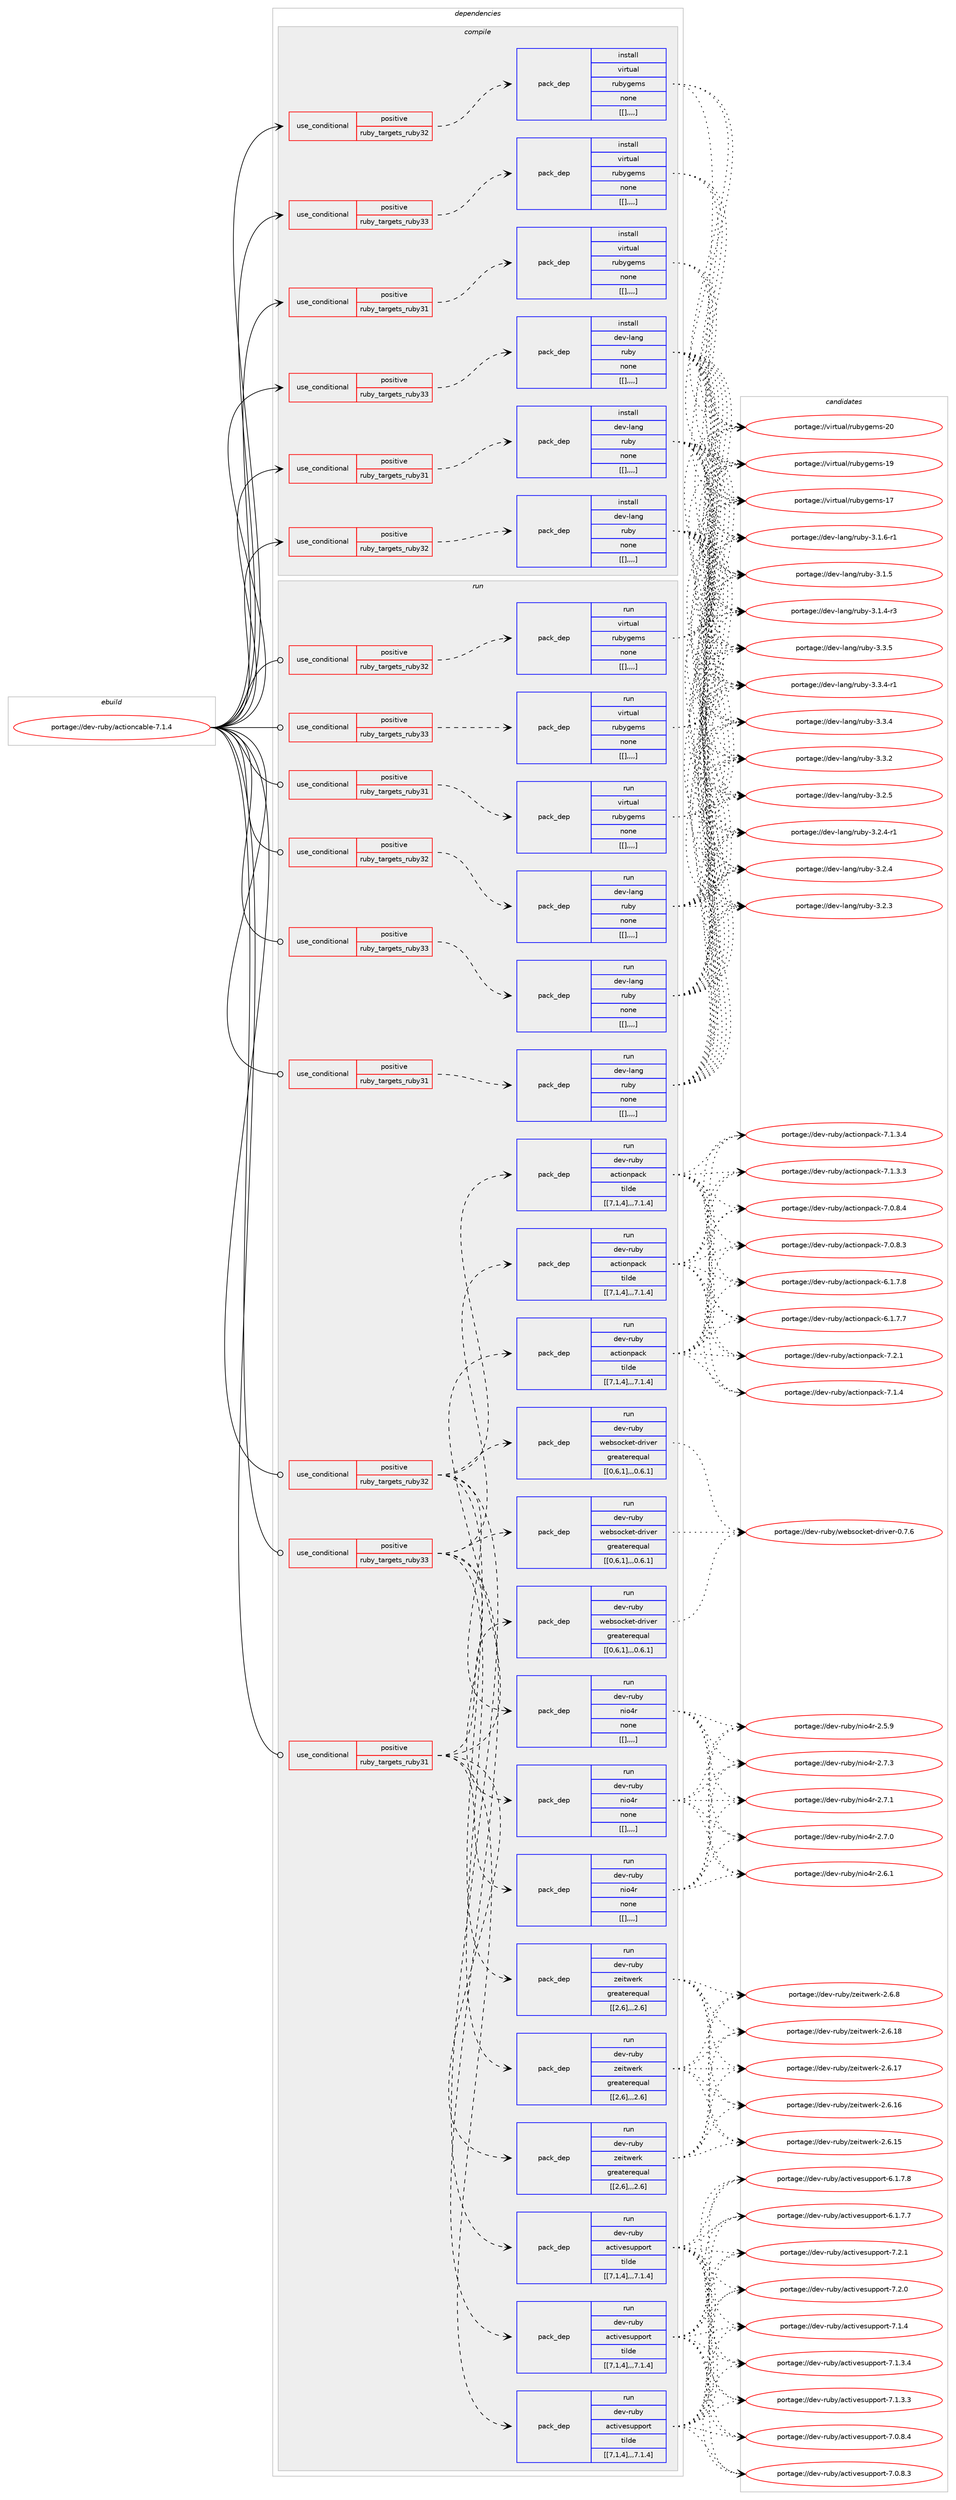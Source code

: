 digraph prolog {

# *************
# Graph options
# *************

newrank=true;
concentrate=true;
compound=true;
graph [rankdir=LR,fontname=Helvetica,fontsize=10,ranksep=1.5];#, ranksep=2.5, nodesep=0.2];
edge  [arrowhead=vee];
node  [fontname=Helvetica,fontsize=10];

# **********
# The ebuild
# **********

subgraph cluster_leftcol {
color=gray;
label=<<i>ebuild</i>>;
id [label="portage://dev-ruby/actioncable-7.1.4", color=red, width=4, href="../dev-ruby/actioncable-7.1.4.svg"];
}

# ****************
# The dependencies
# ****************

subgraph cluster_midcol {
color=gray;
label=<<i>dependencies</i>>;
subgraph cluster_compile {
fillcolor="#eeeeee";
style=filled;
label=<<i>compile</i>>;
subgraph cond43881 {
dependency174593 [label=<<TABLE BORDER="0" CELLBORDER="1" CELLSPACING="0" CELLPADDING="4"><TR><TD ROWSPAN="3" CELLPADDING="10">use_conditional</TD></TR><TR><TD>positive</TD></TR><TR><TD>ruby_targets_ruby31</TD></TR></TABLE>>, shape=none, color=red];
subgraph pack129446 {
dependency174594 [label=<<TABLE BORDER="0" CELLBORDER="1" CELLSPACING="0" CELLPADDING="4" WIDTH="220"><TR><TD ROWSPAN="6" CELLPADDING="30">pack_dep</TD></TR><TR><TD WIDTH="110">install</TD></TR><TR><TD>dev-lang</TD></TR><TR><TD>ruby</TD></TR><TR><TD>none</TD></TR><TR><TD>[[],,,,]</TD></TR></TABLE>>, shape=none, color=blue];
}
dependency174593:e -> dependency174594:w [weight=20,style="dashed",arrowhead="vee"];
}
id:e -> dependency174593:w [weight=20,style="solid",arrowhead="vee"];
subgraph cond43882 {
dependency174595 [label=<<TABLE BORDER="0" CELLBORDER="1" CELLSPACING="0" CELLPADDING="4"><TR><TD ROWSPAN="3" CELLPADDING="10">use_conditional</TD></TR><TR><TD>positive</TD></TR><TR><TD>ruby_targets_ruby31</TD></TR></TABLE>>, shape=none, color=red];
subgraph pack129447 {
dependency174596 [label=<<TABLE BORDER="0" CELLBORDER="1" CELLSPACING="0" CELLPADDING="4" WIDTH="220"><TR><TD ROWSPAN="6" CELLPADDING="30">pack_dep</TD></TR><TR><TD WIDTH="110">install</TD></TR><TR><TD>virtual</TD></TR><TR><TD>rubygems</TD></TR><TR><TD>none</TD></TR><TR><TD>[[],,,,]</TD></TR></TABLE>>, shape=none, color=blue];
}
dependency174595:e -> dependency174596:w [weight=20,style="dashed",arrowhead="vee"];
}
id:e -> dependency174595:w [weight=20,style="solid",arrowhead="vee"];
subgraph cond43883 {
dependency174597 [label=<<TABLE BORDER="0" CELLBORDER="1" CELLSPACING="0" CELLPADDING="4"><TR><TD ROWSPAN="3" CELLPADDING="10">use_conditional</TD></TR><TR><TD>positive</TD></TR><TR><TD>ruby_targets_ruby32</TD></TR></TABLE>>, shape=none, color=red];
subgraph pack129448 {
dependency174598 [label=<<TABLE BORDER="0" CELLBORDER="1" CELLSPACING="0" CELLPADDING="4" WIDTH="220"><TR><TD ROWSPAN="6" CELLPADDING="30">pack_dep</TD></TR><TR><TD WIDTH="110">install</TD></TR><TR><TD>dev-lang</TD></TR><TR><TD>ruby</TD></TR><TR><TD>none</TD></TR><TR><TD>[[],,,,]</TD></TR></TABLE>>, shape=none, color=blue];
}
dependency174597:e -> dependency174598:w [weight=20,style="dashed",arrowhead="vee"];
}
id:e -> dependency174597:w [weight=20,style="solid",arrowhead="vee"];
subgraph cond43884 {
dependency174599 [label=<<TABLE BORDER="0" CELLBORDER="1" CELLSPACING="0" CELLPADDING="4"><TR><TD ROWSPAN="3" CELLPADDING="10">use_conditional</TD></TR><TR><TD>positive</TD></TR><TR><TD>ruby_targets_ruby32</TD></TR></TABLE>>, shape=none, color=red];
subgraph pack129449 {
dependency174600 [label=<<TABLE BORDER="0" CELLBORDER="1" CELLSPACING="0" CELLPADDING="4" WIDTH="220"><TR><TD ROWSPAN="6" CELLPADDING="30">pack_dep</TD></TR><TR><TD WIDTH="110">install</TD></TR><TR><TD>virtual</TD></TR><TR><TD>rubygems</TD></TR><TR><TD>none</TD></TR><TR><TD>[[],,,,]</TD></TR></TABLE>>, shape=none, color=blue];
}
dependency174599:e -> dependency174600:w [weight=20,style="dashed",arrowhead="vee"];
}
id:e -> dependency174599:w [weight=20,style="solid",arrowhead="vee"];
subgraph cond43885 {
dependency174601 [label=<<TABLE BORDER="0" CELLBORDER="1" CELLSPACING="0" CELLPADDING="4"><TR><TD ROWSPAN="3" CELLPADDING="10">use_conditional</TD></TR><TR><TD>positive</TD></TR><TR><TD>ruby_targets_ruby33</TD></TR></TABLE>>, shape=none, color=red];
subgraph pack129450 {
dependency174602 [label=<<TABLE BORDER="0" CELLBORDER="1" CELLSPACING="0" CELLPADDING="4" WIDTH="220"><TR><TD ROWSPAN="6" CELLPADDING="30">pack_dep</TD></TR><TR><TD WIDTH="110">install</TD></TR><TR><TD>dev-lang</TD></TR><TR><TD>ruby</TD></TR><TR><TD>none</TD></TR><TR><TD>[[],,,,]</TD></TR></TABLE>>, shape=none, color=blue];
}
dependency174601:e -> dependency174602:w [weight=20,style="dashed",arrowhead="vee"];
}
id:e -> dependency174601:w [weight=20,style="solid",arrowhead="vee"];
subgraph cond43886 {
dependency174603 [label=<<TABLE BORDER="0" CELLBORDER="1" CELLSPACING="0" CELLPADDING="4"><TR><TD ROWSPAN="3" CELLPADDING="10">use_conditional</TD></TR><TR><TD>positive</TD></TR><TR><TD>ruby_targets_ruby33</TD></TR></TABLE>>, shape=none, color=red];
subgraph pack129451 {
dependency174604 [label=<<TABLE BORDER="0" CELLBORDER="1" CELLSPACING="0" CELLPADDING="4" WIDTH="220"><TR><TD ROWSPAN="6" CELLPADDING="30">pack_dep</TD></TR><TR><TD WIDTH="110">install</TD></TR><TR><TD>virtual</TD></TR><TR><TD>rubygems</TD></TR><TR><TD>none</TD></TR><TR><TD>[[],,,,]</TD></TR></TABLE>>, shape=none, color=blue];
}
dependency174603:e -> dependency174604:w [weight=20,style="dashed",arrowhead="vee"];
}
id:e -> dependency174603:w [weight=20,style="solid",arrowhead="vee"];
}
subgraph cluster_compileandrun {
fillcolor="#eeeeee";
style=filled;
label=<<i>compile and run</i>>;
}
subgraph cluster_run {
fillcolor="#eeeeee";
style=filled;
label=<<i>run</i>>;
subgraph cond43887 {
dependency174605 [label=<<TABLE BORDER="0" CELLBORDER="1" CELLSPACING="0" CELLPADDING="4"><TR><TD ROWSPAN="3" CELLPADDING="10">use_conditional</TD></TR><TR><TD>positive</TD></TR><TR><TD>ruby_targets_ruby31</TD></TR></TABLE>>, shape=none, color=red];
subgraph pack129452 {
dependency174606 [label=<<TABLE BORDER="0" CELLBORDER="1" CELLSPACING="0" CELLPADDING="4" WIDTH="220"><TR><TD ROWSPAN="6" CELLPADDING="30">pack_dep</TD></TR><TR><TD WIDTH="110">run</TD></TR><TR><TD>dev-lang</TD></TR><TR><TD>ruby</TD></TR><TR><TD>none</TD></TR><TR><TD>[[],,,,]</TD></TR></TABLE>>, shape=none, color=blue];
}
dependency174605:e -> dependency174606:w [weight=20,style="dashed",arrowhead="vee"];
}
id:e -> dependency174605:w [weight=20,style="solid",arrowhead="odot"];
subgraph cond43888 {
dependency174607 [label=<<TABLE BORDER="0" CELLBORDER="1" CELLSPACING="0" CELLPADDING="4"><TR><TD ROWSPAN="3" CELLPADDING="10">use_conditional</TD></TR><TR><TD>positive</TD></TR><TR><TD>ruby_targets_ruby31</TD></TR></TABLE>>, shape=none, color=red];
subgraph pack129453 {
dependency174608 [label=<<TABLE BORDER="0" CELLBORDER="1" CELLSPACING="0" CELLPADDING="4" WIDTH="220"><TR><TD ROWSPAN="6" CELLPADDING="30">pack_dep</TD></TR><TR><TD WIDTH="110">run</TD></TR><TR><TD>dev-ruby</TD></TR><TR><TD>actionpack</TD></TR><TR><TD>tilde</TD></TR><TR><TD>[[7,1,4],,,7.1.4]</TD></TR></TABLE>>, shape=none, color=blue];
}
dependency174607:e -> dependency174608:w [weight=20,style="dashed",arrowhead="vee"];
subgraph pack129454 {
dependency174609 [label=<<TABLE BORDER="0" CELLBORDER="1" CELLSPACING="0" CELLPADDING="4" WIDTH="220"><TR><TD ROWSPAN="6" CELLPADDING="30">pack_dep</TD></TR><TR><TD WIDTH="110">run</TD></TR><TR><TD>dev-ruby</TD></TR><TR><TD>activesupport</TD></TR><TR><TD>tilde</TD></TR><TR><TD>[[7,1,4],,,7.1.4]</TD></TR></TABLE>>, shape=none, color=blue];
}
dependency174607:e -> dependency174609:w [weight=20,style="dashed",arrowhead="vee"];
subgraph pack129455 {
dependency174610 [label=<<TABLE BORDER="0" CELLBORDER="1" CELLSPACING="0" CELLPADDING="4" WIDTH="220"><TR><TD ROWSPAN="6" CELLPADDING="30">pack_dep</TD></TR><TR><TD WIDTH="110">run</TD></TR><TR><TD>dev-ruby</TD></TR><TR><TD>nio4r</TD></TR><TR><TD>none</TD></TR><TR><TD>[[],,,,]</TD></TR></TABLE>>, shape=none, color=blue];
}
dependency174607:e -> dependency174610:w [weight=20,style="dashed",arrowhead="vee"];
subgraph pack129456 {
dependency174611 [label=<<TABLE BORDER="0" CELLBORDER="1" CELLSPACING="0" CELLPADDING="4" WIDTH="220"><TR><TD ROWSPAN="6" CELLPADDING="30">pack_dep</TD></TR><TR><TD WIDTH="110">run</TD></TR><TR><TD>dev-ruby</TD></TR><TR><TD>websocket-driver</TD></TR><TR><TD>greaterequal</TD></TR><TR><TD>[[0,6,1],,,0.6.1]</TD></TR></TABLE>>, shape=none, color=blue];
}
dependency174607:e -> dependency174611:w [weight=20,style="dashed",arrowhead="vee"];
subgraph pack129457 {
dependency174612 [label=<<TABLE BORDER="0" CELLBORDER="1" CELLSPACING="0" CELLPADDING="4" WIDTH="220"><TR><TD ROWSPAN="6" CELLPADDING="30">pack_dep</TD></TR><TR><TD WIDTH="110">run</TD></TR><TR><TD>dev-ruby</TD></TR><TR><TD>zeitwerk</TD></TR><TR><TD>greaterequal</TD></TR><TR><TD>[[2,6],,,2.6]</TD></TR></TABLE>>, shape=none, color=blue];
}
dependency174607:e -> dependency174612:w [weight=20,style="dashed",arrowhead="vee"];
}
id:e -> dependency174607:w [weight=20,style="solid",arrowhead="odot"];
subgraph cond43889 {
dependency174613 [label=<<TABLE BORDER="0" CELLBORDER="1" CELLSPACING="0" CELLPADDING="4"><TR><TD ROWSPAN="3" CELLPADDING="10">use_conditional</TD></TR><TR><TD>positive</TD></TR><TR><TD>ruby_targets_ruby31</TD></TR></TABLE>>, shape=none, color=red];
subgraph pack129458 {
dependency174614 [label=<<TABLE BORDER="0" CELLBORDER="1" CELLSPACING="0" CELLPADDING="4" WIDTH="220"><TR><TD ROWSPAN="6" CELLPADDING="30">pack_dep</TD></TR><TR><TD WIDTH="110">run</TD></TR><TR><TD>virtual</TD></TR><TR><TD>rubygems</TD></TR><TR><TD>none</TD></TR><TR><TD>[[],,,,]</TD></TR></TABLE>>, shape=none, color=blue];
}
dependency174613:e -> dependency174614:w [weight=20,style="dashed",arrowhead="vee"];
}
id:e -> dependency174613:w [weight=20,style="solid",arrowhead="odot"];
subgraph cond43890 {
dependency174615 [label=<<TABLE BORDER="0" CELLBORDER="1" CELLSPACING="0" CELLPADDING="4"><TR><TD ROWSPAN="3" CELLPADDING="10">use_conditional</TD></TR><TR><TD>positive</TD></TR><TR><TD>ruby_targets_ruby32</TD></TR></TABLE>>, shape=none, color=red];
subgraph pack129459 {
dependency174616 [label=<<TABLE BORDER="0" CELLBORDER="1" CELLSPACING="0" CELLPADDING="4" WIDTH="220"><TR><TD ROWSPAN="6" CELLPADDING="30">pack_dep</TD></TR><TR><TD WIDTH="110">run</TD></TR><TR><TD>dev-lang</TD></TR><TR><TD>ruby</TD></TR><TR><TD>none</TD></TR><TR><TD>[[],,,,]</TD></TR></TABLE>>, shape=none, color=blue];
}
dependency174615:e -> dependency174616:w [weight=20,style="dashed",arrowhead="vee"];
}
id:e -> dependency174615:w [weight=20,style="solid",arrowhead="odot"];
subgraph cond43891 {
dependency174617 [label=<<TABLE BORDER="0" CELLBORDER="1" CELLSPACING="0" CELLPADDING="4"><TR><TD ROWSPAN="3" CELLPADDING="10">use_conditional</TD></TR><TR><TD>positive</TD></TR><TR><TD>ruby_targets_ruby32</TD></TR></TABLE>>, shape=none, color=red];
subgraph pack129460 {
dependency174618 [label=<<TABLE BORDER="0" CELLBORDER="1" CELLSPACING="0" CELLPADDING="4" WIDTH="220"><TR><TD ROWSPAN="6" CELLPADDING="30">pack_dep</TD></TR><TR><TD WIDTH="110">run</TD></TR><TR><TD>dev-ruby</TD></TR><TR><TD>actionpack</TD></TR><TR><TD>tilde</TD></TR><TR><TD>[[7,1,4],,,7.1.4]</TD></TR></TABLE>>, shape=none, color=blue];
}
dependency174617:e -> dependency174618:w [weight=20,style="dashed",arrowhead="vee"];
subgraph pack129461 {
dependency174619 [label=<<TABLE BORDER="0" CELLBORDER="1" CELLSPACING="0" CELLPADDING="4" WIDTH="220"><TR><TD ROWSPAN="6" CELLPADDING="30">pack_dep</TD></TR><TR><TD WIDTH="110">run</TD></TR><TR><TD>dev-ruby</TD></TR><TR><TD>activesupport</TD></TR><TR><TD>tilde</TD></TR><TR><TD>[[7,1,4],,,7.1.4]</TD></TR></TABLE>>, shape=none, color=blue];
}
dependency174617:e -> dependency174619:w [weight=20,style="dashed",arrowhead="vee"];
subgraph pack129462 {
dependency174620 [label=<<TABLE BORDER="0" CELLBORDER="1" CELLSPACING="0" CELLPADDING="4" WIDTH="220"><TR><TD ROWSPAN="6" CELLPADDING="30">pack_dep</TD></TR><TR><TD WIDTH="110">run</TD></TR><TR><TD>dev-ruby</TD></TR><TR><TD>nio4r</TD></TR><TR><TD>none</TD></TR><TR><TD>[[],,,,]</TD></TR></TABLE>>, shape=none, color=blue];
}
dependency174617:e -> dependency174620:w [weight=20,style="dashed",arrowhead="vee"];
subgraph pack129463 {
dependency174621 [label=<<TABLE BORDER="0" CELLBORDER="1" CELLSPACING="0" CELLPADDING="4" WIDTH="220"><TR><TD ROWSPAN="6" CELLPADDING="30">pack_dep</TD></TR><TR><TD WIDTH="110">run</TD></TR><TR><TD>dev-ruby</TD></TR><TR><TD>websocket-driver</TD></TR><TR><TD>greaterequal</TD></TR><TR><TD>[[0,6,1],,,0.6.1]</TD></TR></TABLE>>, shape=none, color=blue];
}
dependency174617:e -> dependency174621:w [weight=20,style="dashed",arrowhead="vee"];
subgraph pack129464 {
dependency174622 [label=<<TABLE BORDER="0" CELLBORDER="1" CELLSPACING="0" CELLPADDING="4" WIDTH="220"><TR><TD ROWSPAN="6" CELLPADDING="30">pack_dep</TD></TR><TR><TD WIDTH="110">run</TD></TR><TR><TD>dev-ruby</TD></TR><TR><TD>zeitwerk</TD></TR><TR><TD>greaterequal</TD></TR><TR><TD>[[2,6],,,2.6]</TD></TR></TABLE>>, shape=none, color=blue];
}
dependency174617:e -> dependency174622:w [weight=20,style="dashed",arrowhead="vee"];
}
id:e -> dependency174617:w [weight=20,style="solid",arrowhead="odot"];
subgraph cond43892 {
dependency174623 [label=<<TABLE BORDER="0" CELLBORDER="1" CELLSPACING="0" CELLPADDING="4"><TR><TD ROWSPAN="3" CELLPADDING="10">use_conditional</TD></TR><TR><TD>positive</TD></TR><TR><TD>ruby_targets_ruby32</TD></TR></TABLE>>, shape=none, color=red];
subgraph pack129465 {
dependency174624 [label=<<TABLE BORDER="0" CELLBORDER="1" CELLSPACING="0" CELLPADDING="4" WIDTH="220"><TR><TD ROWSPAN="6" CELLPADDING="30">pack_dep</TD></TR><TR><TD WIDTH="110">run</TD></TR><TR><TD>virtual</TD></TR><TR><TD>rubygems</TD></TR><TR><TD>none</TD></TR><TR><TD>[[],,,,]</TD></TR></TABLE>>, shape=none, color=blue];
}
dependency174623:e -> dependency174624:w [weight=20,style="dashed",arrowhead="vee"];
}
id:e -> dependency174623:w [weight=20,style="solid",arrowhead="odot"];
subgraph cond43893 {
dependency174625 [label=<<TABLE BORDER="0" CELLBORDER="1" CELLSPACING="0" CELLPADDING="4"><TR><TD ROWSPAN="3" CELLPADDING="10">use_conditional</TD></TR><TR><TD>positive</TD></TR><TR><TD>ruby_targets_ruby33</TD></TR></TABLE>>, shape=none, color=red];
subgraph pack129466 {
dependency174626 [label=<<TABLE BORDER="0" CELLBORDER="1" CELLSPACING="0" CELLPADDING="4" WIDTH="220"><TR><TD ROWSPAN="6" CELLPADDING="30">pack_dep</TD></TR><TR><TD WIDTH="110">run</TD></TR><TR><TD>dev-lang</TD></TR><TR><TD>ruby</TD></TR><TR><TD>none</TD></TR><TR><TD>[[],,,,]</TD></TR></TABLE>>, shape=none, color=blue];
}
dependency174625:e -> dependency174626:w [weight=20,style="dashed",arrowhead="vee"];
}
id:e -> dependency174625:w [weight=20,style="solid",arrowhead="odot"];
subgraph cond43894 {
dependency174627 [label=<<TABLE BORDER="0" CELLBORDER="1" CELLSPACING="0" CELLPADDING="4"><TR><TD ROWSPAN="3" CELLPADDING="10">use_conditional</TD></TR><TR><TD>positive</TD></TR><TR><TD>ruby_targets_ruby33</TD></TR></TABLE>>, shape=none, color=red];
subgraph pack129467 {
dependency174628 [label=<<TABLE BORDER="0" CELLBORDER="1" CELLSPACING="0" CELLPADDING="4" WIDTH="220"><TR><TD ROWSPAN="6" CELLPADDING="30">pack_dep</TD></TR><TR><TD WIDTH="110">run</TD></TR><TR><TD>dev-ruby</TD></TR><TR><TD>actionpack</TD></TR><TR><TD>tilde</TD></TR><TR><TD>[[7,1,4],,,7.1.4]</TD></TR></TABLE>>, shape=none, color=blue];
}
dependency174627:e -> dependency174628:w [weight=20,style="dashed",arrowhead="vee"];
subgraph pack129468 {
dependency174629 [label=<<TABLE BORDER="0" CELLBORDER="1" CELLSPACING="0" CELLPADDING="4" WIDTH="220"><TR><TD ROWSPAN="6" CELLPADDING="30">pack_dep</TD></TR><TR><TD WIDTH="110">run</TD></TR><TR><TD>dev-ruby</TD></TR><TR><TD>activesupport</TD></TR><TR><TD>tilde</TD></TR><TR><TD>[[7,1,4],,,7.1.4]</TD></TR></TABLE>>, shape=none, color=blue];
}
dependency174627:e -> dependency174629:w [weight=20,style="dashed",arrowhead="vee"];
subgraph pack129469 {
dependency174630 [label=<<TABLE BORDER="0" CELLBORDER="1" CELLSPACING="0" CELLPADDING="4" WIDTH="220"><TR><TD ROWSPAN="6" CELLPADDING="30">pack_dep</TD></TR><TR><TD WIDTH="110">run</TD></TR><TR><TD>dev-ruby</TD></TR><TR><TD>nio4r</TD></TR><TR><TD>none</TD></TR><TR><TD>[[],,,,]</TD></TR></TABLE>>, shape=none, color=blue];
}
dependency174627:e -> dependency174630:w [weight=20,style="dashed",arrowhead="vee"];
subgraph pack129470 {
dependency174631 [label=<<TABLE BORDER="0" CELLBORDER="1" CELLSPACING="0" CELLPADDING="4" WIDTH="220"><TR><TD ROWSPAN="6" CELLPADDING="30">pack_dep</TD></TR><TR><TD WIDTH="110">run</TD></TR><TR><TD>dev-ruby</TD></TR><TR><TD>websocket-driver</TD></TR><TR><TD>greaterequal</TD></TR><TR><TD>[[0,6,1],,,0.6.1]</TD></TR></TABLE>>, shape=none, color=blue];
}
dependency174627:e -> dependency174631:w [weight=20,style="dashed",arrowhead="vee"];
subgraph pack129471 {
dependency174632 [label=<<TABLE BORDER="0" CELLBORDER="1" CELLSPACING="0" CELLPADDING="4" WIDTH="220"><TR><TD ROWSPAN="6" CELLPADDING="30">pack_dep</TD></TR><TR><TD WIDTH="110">run</TD></TR><TR><TD>dev-ruby</TD></TR><TR><TD>zeitwerk</TD></TR><TR><TD>greaterequal</TD></TR><TR><TD>[[2,6],,,2.6]</TD></TR></TABLE>>, shape=none, color=blue];
}
dependency174627:e -> dependency174632:w [weight=20,style="dashed",arrowhead="vee"];
}
id:e -> dependency174627:w [weight=20,style="solid",arrowhead="odot"];
subgraph cond43895 {
dependency174633 [label=<<TABLE BORDER="0" CELLBORDER="1" CELLSPACING="0" CELLPADDING="4"><TR><TD ROWSPAN="3" CELLPADDING="10">use_conditional</TD></TR><TR><TD>positive</TD></TR><TR><TD>ruby_targets_ruby33</TD></TR></TABLE>>, shape=none, color=red];
subgraph pack129472 {
dependency174634 [label=<<TABLE BORDER="0" CELLBORDER="1" CELLSPACING="0" CELLPADDING="4" WIDTH="220"><TR><TD ROWSPAN="6" CELLPADDING="30">pack_dep</TD></TR><TR><TD WIDTH="110">run</TD></TR><TR><TD>virtual</TD></TR><TR><TD>rubygems</TD></TR><TR><TD>none</TD></TR><TR><TD>[[],,,,]</TD></TR></TABLE>>, shape=none, color=blue];
}
dependency174633:e -> dependency174634:w [weight=20,style="dashed",arrowhead="vee"];
}
id:e -> dependency174633:w [weight=20,style="solid",arrowhead="odot"];
}
}

# **************
# The candidates
# **************

subgraph cluster_choices {
rank=same;
color=gray;
label=<<i>candidates</i>>;

subgraph choice129446 {
color=black;
nodesep=1;
choice10010111845108971101034711411798121455146514653 [label="portage://dev-lang/ruby-3.3.5", color=red, width=4,href="../dev-lang/ruby-3.3.5.svg"];
choice100101118451089711010347114117981214551465146524511449 [label="portage://dev-lang/ruby-3.3.4-r1", color=red, width=4,href="../dev-lang/ruby-3.3.4-r1.svg"];
choice10010111845108971101034711411798121455146514652 [label="portage://dev-lang/ruby-3.3.4", color=red, width=4,href="../dev-lang/ruby-3.3.4.svg"];
choice10010111845108971101034711411798121455146514650 [label="portage://dev-lang/ruby-3.3.2", color=red, width=4,href="../dev-lang/ruby-3.3.2.svg"];
choice10010111845108971101034711411798121455146504653 [label="portage://dev-lang/ruby-3.2.5", color=red, width=4,href="../dev-lang/ruby-3.2.5.svg"];
choice100101118451089711010347114117981214551465046524511449 [label="portage://dev-lang/ruby-3.2.4-r1", color=red, width=4,href="../dev-lang/ruby-3.2.4-r1.svg"];
choice10010111845108971101034711411798121455146504652 [label="portage://dev-lang/ruby-3.2.4", color=red, width=4,href="../dev-lang/ruby-3.2.4.svg"];
choice10010111845108971101034711411798121455146504651 [label="portage://dev-lang/ruby-3.2.3", color=red, width=4,href="../dev-lang/ruby-3.2.3.svg"];
choice100101118451089711010347114117981214551464946544511449 [label="portage://dev-lang/ruby-3.1.6-r1", color=red, width=4,href="../dev-lang/ruby-3.1.6-r1.svg"];
choice10010111845108971101034711411798121455146494653 [label="portage://dev-lang/ruby-3.1.5", color=red, width=4,href="../dev-lang/ruby-3.1.5.svg"];
choice100101118451089711010347114117981214551464946524511451 [label="portage://dev-lang/ruby-3.1.4-r3", color=red, width=4,href="../dev-lang/ruby-3.1.4-r3.svg"];
dependency174594:e -> choice10010111845108971101034711411798121455146514653:w [style=dotted,weight="100"];
dependency174594:e -> choice100101118451089711010347114117981214551465146524511449:w [style=dotted,weight="100"];
dependency174594:e -> choice10010111845108971101034711411798121455146514652:w [style=dotted,weight="100"];
dependency174594:e -> choice10010111845108971101034711411798121455146514650:w [style=dotted,weight="100"];
dependency174594:e -> choice10010111845108971101034711411798121455146504653:w [style=dotted,weight="100"];
dependency174594:e -> choice100101118451089711010347114117981214551465046524511449:w [style=dotted,weight="100"];
dependency174594:e -> choice10010111845108971101034711411798121455146504652:w [style=dotted,weight="100"];
dependency174594:e -> choice10010111845108971101034711411798121455146504651:w [style=dotted,weight="100"];
dependency174594:e -> choice100101118451089711010347114117981214551464946544511449:w [style=dotted,weight="100"];
dependency174594:e -> choice10010111845108971101034711411798121455146494653:w [style=dotted,weight="100"];
dependency174594:e -> choice100101118451089711010347114117981214551464946524511451:w [style=dotted,weight="100"];
}
subgraph choice129447 {
color=black;
nodesep=1;
choice118105114116117971084711411798121103101109115455048 [label="portage://virtual/rubygems-20", color=red, width=4,href="../virtual/rubygems-20.svg"];
choice118105114116117971084711411798121103101109115454957 [label="portage://virtual/rubygems-19", color=red, width=4,href="../virtual/rubygems-19.svg"];
choice118105114116117971084711411798121103101109115454955 [label="portage://virtual/rubygems-17", color=red, width=4,href="../virtual/rubygems-17.svg"];
dependency174596:e -> choice118105114116117971084711411798121103101109115455048:w [style=dotted,weight="100"];
dependency174596:e -> choice118105114116117971084711411798121103101109115454957:w [style=dotted,weight="100"];
dependency174596:e -> choice118105114116117971084711411798121103101109115454955:w [style=dotted,weight="100"];
}
subgraph choice129448 {
color=black;
nodesep=1;
choice10010111845108971101034711411798121455146514653 [label="portage://dev-lang/ruby-3.3.5", color=red, width=4,href="../dev-lang/ruby-3.3.5.svg"];
choice100101118451089711010347114117981214551465146524511449 [label="portage://dev-lang/ruby-3.3.4-r1", color=red, width=4,href="../dev-lang/ruby-3.3.4-r1.svg"];
choice10010111845108971101034711411798121455146514652 [label="portage://dev-lang/ruby-3.3.4", color=red, width=4,href="../dev-lang/ruby-3.3.4.svg"];
choice10010111845108971101034711411798121455146514650 [label="portage://dev-lang/ruby-3.3.2", color=red, width=4,href="../dev-lang/ruby-3.3.2.svg"];
choice10010111845108971101034711411798121455146504653 [label="portage://dev-lang/ruby-3.2.5", color=red, width=4,href="../dev-lang/ruby-3.2.5.svg"];
choice100101118451089711010347114117981214551465046524511449 [label="portage://dev-lang/ruby-3.2.4-r1", color=red, width=4,href="../dev-lang/ruby-3.2.4-r1.svg"];
choice10010111845108971101034711411798121455146504652 [label="portage://dev-lang/ruby-3.2.4", color=red, width=4,href="../dev-lang/ruby-3.2.4.svg"];
choice10010111845108971101034711411798121455146504651 [label="portage://dev-lang/ruby-3.2.3", color=red, width=4,href="../dev-lang/ruby-3.2.3.svg"];
choice100101118451089711010347114117981214551464946544511449 [label="portage://dev-lang/ruby-3.1.6-r1", color=red, width=4,href="../dev-lang/ruby-3.1.6-r1.svg"];
choice10010111845108971101034711411798121455146494653 [label="portage://dev-lang/ruby-3.1.5", color=red, width=4,href="../dev-lang/ruby-3.1.5.svg"];
choice100101118451089711010347114117981214551464946524511451 [label="portage://dev-lang/ruby-3.1.4-r3", color=red, width=4,href="../dev-lang/ruby-3.1.4-r3.svg"];
dependency174598:e -> choice10010111845108971101034711411798121455146514653:w [style=dotted,weight="100"];
dependency174598:e -> choice100101118451089711010347114117981214551465146524511449:w [style=dotted,weight="100"];
dependency174598:e -> choice10010111845108971101034711411798121455146514652:w [style=dotted,weight="100"];
dependency174598:e -> choice10010111845108971101034711411798121455146514650:w [style=dotted,weight="100"];
dependency174598:e -> choice10010111845108971101034711411798121455146504653:w [style=dotted,weight="100"];
dependency174598:e -> choice100101118451089711010347114117981214551465046524511449:w [style=dotted,weight="100"];
dependency174598:e -> choice10010111845108971101034711411798121455146504652:w [style=dotted,weight="100"];
dependency174598:e -> choice10010111845108971101034711411798121455146504651:w [style=dotted,weight="100"];
dependency174598:e -> choice100101118451089711010347114117981214551464946544511449:w [style=dotted,weight="100"];
dependency174598:e -> choice10010111845108971101034711411798121455146494653:w [style=dotted,weight="100"];
dependency174598:e -> choice100101118451089711010347114117981214551464946524511451:w [style=dotted,weight="100"];
}
subgraph choice129449 {
color=black;
nodesep=1;
choice118105114116117971084711411798121103101109115455048 [label="portage://virtual/rubygems-20", color=red, width=4,href="../virtual/rubygems-20.svg"];
choice118105114116117971084711411798121103101109115454957 [label="portage://virtual/rubygems-19", color=red, width=4,href="../virtual/rubygems-19.svg"];
choice118105114116117971084711411798121103101109115454955 [label="portage://virtual/rubygems-17", color=red, width=4,href="../virtual/rubygems-17.svg"];
dependency174600:e -> choice118105114116117971084711411798121103101109115455048:w [style=dotted,weight="100"];
dependency174600:e -> choice118105114116117971084711411798121103101109115454957:w [style=dotted,weight="100"];
dependency174600:e -> choice118105114116117971084711411798121103101109115454955:w [style=dotted,weight="100"];
}
subgraph choice129450 {
color=black;
nodesep=1;
choice10010111845108971101034711411798121455146514653 [label="portage://dev-lang/ruby-3.3.5", color=red, width=4,href="../dev-lang/ruby-3.3.5.svg"];
choice100101118451089711010347114117981214551465146524511449 [label="portage://dev-lang/ruby-3.3.4-r1", color=red, width=4,href="../dev-lang/ruby-3.3.4-r1.svg"];
choice10010111845108971101034711411798121455146514652 [label="portage://dev-lang/ruby-3.3.4", color=red, width=4,href="../dev-lang/ruby-3.3.4.svg"];
choice10010111845108971101034711411798121455146514650 [label="portage://dev-lang/ruby-3.3.2", color=red, width=4,href="../dev-lang/ruby-3.3.2.svg"];
choice10010111845108971101034711411798121455146504653 [label="portage://dev-lang/ruby-3.2.5", color=red, width=4,href="../dev-lang/ruby-3.2.5.svg"];
choice100101118451089711010347114117981214551465046524511449 [label="portage://dev-lang/ruby-3.2.4-r1", color=red, width=4,href="../dev-lang/ruby-3.2.4-r1.svg"];
choice10010111845108971101034711411798121455146504652 [label="portage://dev-lang/ruby-3.2.4", color=red, width=4,href="../dev-lang/ruby-3.2.4.svg"];
choice10010111845108971101034711411798121455146504651 [label="portage://dev-lang/ruby-3.2.3", color=red, width=4,href="../dev-lang/ruby-3.2.3.svg"];
choice100101118451089711010347114117981214551464946544511449 [label="portage://dev-lang/ruby-3.1.6-r1", color=red, width=4,href="../dev-lang/ruby-3.1.6-r1.svg"];
choice10010111845108971101034711411798121455146494653 [label="portage://dev-lang/ruby-3.1.5", color=red, width=4,href="../dev-lang/ruby-3.1.5.svg"];
choice100101118451089711010347114117981214551464946524511451 [label="portage://dev-lang/ruby-3.1.4-r3", color=red, width=4,href="../dev-lang/ruby-3.1.4-r3.svg"];
dependency174602:e -> choice10010111845108971101034711411798121455146514653:w [style=dotted,weight="100"];
dependency174602:e -> choice100101118451089711010347114117981214551465146524511449:w [style=dotted,weight="100"];
dependency174602:e -> choice10010111845108971101034711411798121455146514652:w [style=dotted,weight="100"];
dependency174602:e -> choice10010111845108971101034711411798121455146514650:w [style=dotted,weight="100"];
dependency174602:e -> choice10010111845108971101034711411798121455146504653:w [style=dotted,weight="100"];
dependency174602:e -> choice100101118451089711010347114117981214551465046524511449:w [style=dotted,weight="100"];
dependency174602:e -> choice10010111845108971101034711411798121455146504652:w [style=dotted,weight="100"];
dependency174602:e -> choice10010111845108971101034711411798121455146504651:w [style=dotted,weight="100"];
dependency174602:e -> choice100101118451089711010347114117981214551464946544511449:w [style=dotted,weight="100"];
dependency174602:e -> choice10010111845108971101034711411798121455146494653:w [style=dotted,weight="100"];
dependency174602:e -> choice100101118451089711010347114117981214551464946524511451:w [style=dotted,weight="100"];
}
subgraph choice129451 {
color=black;
nodesep=1;
choice118105114116117971084711411798121103101109115455048 [label="portage://virtual/rubygems-20", color=red, width=4,href="../virtual/rubygems-20.svg"];
choice118105114116117971084711411798121103101109115454957 [label="portage://virtual/rubygems-19", color=red, width=4,href="../virtual/rubygems-19.svg"];
choice118105114116117971084711411798121103101109115454955 [label="portage://virtual/rubygems-17", color=red, width=4,href="../virtual/rubygems-17.svg"];
dependency174604:e -> choice118105114116117971084711411798121103101109115455048:w [style=dotted,weight="100"];
dependency174604:e -> choice118105114116117971084711411798121103101109115454957:w [style=dotted,weight="100"];
dependency174604:e -> choice118105114116117971084711411798121103101109115454955:w [style=dotted,weight="100"];
}
subgraph choice129452 {
color=black;
nodesep=1;
choice10010111845108971101034711411798121455146514653 [label="portage://dev-lang/ruby-3.3.5", color=red, width=4,href="../dev-lang/ruby-3.3.5.svg"];
choice100101118451089711010347114117981214551465146524511449 [label="portage://dev-lang/ruby-3.3.4-r1", color=red, width=4,href="../dev-lang/ruby-3.3.4-r1.svg"];
choice10010111845108971101034711411798121455146514652 [label="portage://dev-lang/ruby-3.3.4", color=red, width=4,href="../dev-lang/ruby-3.3.4.svg"];
choice10010111845108971101034711411798121455146514650 [label="portage://dev-lang/ruby-3.3.2", color=red, width=4,href="../dev-lang/ruby-3.3.2.svg"];
choice10010111845108971101034711411798121455146504653 [label="portage://dev-lang/ruby-3.2.5", color=red, width=4,href="../dev-lang/ruby-3.2.5.svg"];
choice100101118451089711010347114117981214551465046524511449 [label="portage://dev-lang/ruby-3.2.4-r1", color=red, width=4,href="../dev-lang/ruby-3.2.4-r1.svg"];
choice10010111845108971101034711411798121455146504652 [label="portage://dev-lang/ruby-3.2.4", color=red, width=4,href="../dev-lang/ruby-3.2.4.svg"];
choice10010111845108971101034711411798121455146504651 [label="portage://dev-lang/ruby-3.2.3", color=red, width=4,href="../dev-lang/ruby-3.2.3.svg"];
choice100101118451089711010347114117981214551464946544511449 [label="portage://dev-lang/ruby-3.1.6-r1", color=red, width=4,href="../dev-lang/ruby-3.1.6-r1.svg"];
choice10010111845108971101034711411798121455146494653 [label="portage://dev-lang/ruby-3.1.5", color=red, width=4,href="../dev-lang/ruby-3.1.5.svg"];
choice100101118451089711010347114117981214551464946524511451 [label="portage://dev-lang/ruby-3.1.4-r3", color=red, width=4,href="../dev-lang/ruby-3.1.4-r3.svg"];
dependency174606:e -> choice10010111845108971101034711411798121455146514653:w [style=dotted,weight="100"];
dependency174606:e -> choice100101118451089711010347114117981214551465146524511449:w [style=dotted,weight="100"];
dependency174606:e -> choice10010111845108971101034711411798121455146514652:w [style=dotted,weight="100"];
dependency174606:e -> choice10010111845108971101034711411798121455146514650:w [style=dotted,weight="100"];
dependency174606:e -> choice10010111845108971101034711411798121455146504653:w [style=dotted,weight="100"];
dependency174606:e -> choice100101118451089711010347114117981214551465046524511449:w [style=dotted,weight="100"];
dependency174606:e -> choice10010111845108971101034711411798121455146504652:w [style=dotted,weight="100"];
dependency174606:e -> choice10010111845108971101034711411798121455146504651:w [style=dotted,weight="100"];
dependency174606:e -> choice100101118451089711010347114117981214551464946544511449:w [style=dotted,weight="100"];
dependency174606:e -> choice10010111845108971101034711411798121455146494653:w [style=dotted,weight="100"];
dependency174606:e -> choice100101118451089711010347114117981214551464946524511451:w [style=dotted,weight="100"];
}
subgraph choice129453 {
color=black;
nodesep=1;
choice10010111845114117981214797991161051111101129799107455546504649 [label="portage://dev-ruby/actionpack-7.2.1", color=red, width=4,href="../dev-ruby/actionpack-7.2.1.svg"];
choice10010111845114117981214797991161051111101129799107455546494652 [label="portage://dev-ruby/actionpack-7.1.4", color=red, width=4,href="../dev-ruby/actionpack-7.1.4.svg"];
choice100101118451141179812147979911610511111011297991074555464946514652 [label="portage://dev-ruby/actionpack-7.1.3.4", color=red, width=4,href="../dev-ruby/actionpack-7.1.3.4.svg"];
choice100101118451141179812147979911610511111011297991074555464946514651 [label="portage://dev-ruby/actionpack-7.1.3.3", color=red, width=4,href="../dev-ruby/actionpack-7.1.3.3.svg"];
choice100101118451141179812147979911610511111011297991074555464846564652 [label="portage://dev-ruby/actionpack-7.0.8.4", color=red, width=4,href="../dev-ruby/actionpack-7.0.8.4.svg"];
choice100101118451141179812147979911610511111011297991074555464846564651 [label="portage://dev-ruby/actionpack-7.0.8.3", color=red, width=4,href="../dev-ruby/actionpack-7.0.8.3.svg"];
choice100101118451141179812147979911610511111011297991074554464946554656 [label="portage://dev-ruby/actionpack-6.1.7.8", color=red, width=4,href="../dev-ruby/actionpack-6.1.7.8.svg"];
choice100101118451141179812147979911610511111011297991074554464946554655 [label="portage://dev-ruby/actionpack-6.1.7.7", color=red, width=4,href="../dev-ruby/actionpack-6.1.7.7.svg"];
dependency174608:e -> choice10010111845114117981214797991161051111101129799107455546504649:w [style=dotted,weight="100"];
dependency174608:e -> choice10010111845114117981214797991161051111101129799107455546494652:w [style=dotted,weight="100"];
dependency174608:e -> choice100101118451141179812147979911610511111011297991074555464946514652:w [style=dotted,weight="100"];
dependency174608:e -> choice100101118451141179812147979911610511111011297991074555464946514651:w [style=dotted,weight="100"];
dependency174608:e -> choice100101118451141179812147979911610511111011297991074555464846564652:w [style=dotted,weight="100"];
dependency174608:e -> choice100101118451141179812147979911610511111011297991074555464846564651:w [style=dotted,weight="100"];
dependency174608:e -> choice100101118451141179812147979911610511111011297991074554464946554656:w [style=dotted,weight="100"];
dependency174608:e -> choice100101118451141179812147979911610511111011297991074554464946554655:w [style=dotted,weight="100"];
}
subgraph choice129454 {
color=black;
nodesep=1;
choice1001011184511411798121479799116105118101115117112112111114116455546504649 [label="portage://dev-ruby/activesupport-7.2.1", color=red, width=4,href="../dev-ruby/activesupport-7.2.1.svg"];
choice1001011184511411798121479799116105118101115117112112111114116455546504648 [label="portage://dev-ruby/activesupport-7.2.0", color=red, width=4,href="../dev-ruby/activesupport-7.2.0.svg"];
choice1001011184511411798121479799116105118101115117112112111114116455546494652 [label="portage://dev-ruby/activesupport-7.1.4", color=red, width=4,href="../dev-ruby/activesupport-7.1.4.svg"];
choice10010111845114117981214797991161051181011151171121121111141164555464946514652 [label="portage://dev-ruby/activesupport-7.1.3.4", color=red, width=4,href="../dev-ruby/activesupport-7.1.3.4.svg"];
choice10010111845114117981214797991161051181011151171121121111141164555464946514651 [label="portage://dev-ruby/activesupport-7.1.3.3", color=red, width=4,href="../dev-ruby/activesupport-7.1.3.3.svg"];
choice10010111845114117981214797991161051181011151171121121111141164555464846564652 [label="portage://dev-ruby/activesupport-7.0.8.4", color=red, width=4,href="../dev-ruby/activesupport-7.0.8.4.svg"];
choice10010111845114117981214797991161051181011151171121121111141164555464846564651 [label="portage://dev-ruby/activesupport-7.0.8.3", color=red, width=4,href="../dev-ruby/activesupport-7.0.8.3.svg"];
choice10010111845114117981214797991161051181011151171121121111141164554464946554656 [label="portage://dev-ruby/activesupport-6.1.7.8", color=red, width=4,href="../dev-ruby/activesupport-6.1.7.8.svg"];
choice10010111845114117981214797991161051181011151171121121111141164554464946554655 [label="portage://dev-ruby/activesupport-6.1.7.7", color=red, width=4,href="../dev-ruby/activesupport-6.1.7.7.svg"];
dependency174609:e -> choice1001011184511411798121479799116105118101115117112112111114116455546504649:w [style=dotted,weight="100"];
dependency174609:e -> choice1001011184511411798121479799116105118101115117112112111114116455546504648:w [style=dotted,weight="100"];
dependency174609:e -> choice1001011184511411798121479799116105118101115117112112111114116455546494652:w [style=dotted,weight="100"];
dependency174609:e -> choice10010111845114117981214797991161051181011151171121121111141164555464946514652:w [style=dotted,weight="100"];
dependency174609:e -> choice10010111845114117981214797991161051181011151171121121111141164555464946514651:w [style=dotted,weight="100"];
dependency174609:e -> choice10010111845114117981214797991161051181011151171121121111141164555464846564652:w [style=dotted,weight="100"];
dependency174609:e -> choice10010111845114117981214797991161051181011151171121121111141164555464846564651:w [style=dotted,weight="100"];
dependency174609:e -> choice10010111845114117981214797991161051181011151171121121111141164554464946554656:w [style=dotted,weight="100"];
dependency174609:e -> choice10010111845114117981214797991161051181011151171121121111141164554464946554655:w [style=dotted,weight="100"];
}
subgraph choice129455 {
color=black;
nodesep=1;
choice10010111845114117981214711010511152114455046554651 [label="portage://dev-ruby/nio4r-2.7.3", color=red, width=4,href="../dev-ruby/nio4r-2.7.3.svg"];
choice10010111845114117981214711010511152114455046554649 [label="portage://dev-ruby/nio4r-2.7.1", color=red, width=4,href="../dev-ruby/nio4r-2.7.1.svg"];
choice10010111845114117981214711010511152114455046554648 [label="portage://dev-ruby/nio4r-2.7.0", color=red, width=4,href="../dev-ruby/nio4r-2.7.0.svg"];
choice10010111845114117981214711010511152114455046544649 [label="portage://dev-ruby/nio4r-2.6.1", color=red, width=4,href="../dev-ruby/nio4r-2.6.1.svg"];
choice10010111845114117981214711010511152114455046534657 [label="portage://dev-ruby/nio4r-2.5.9", color=red, width=4,href="../dev-ruby/nio4r-2.5.9.svg"];
dependency174610:e -> choice10010111845114117981214711010511152114455046554651:w [style=dotted,weight="100"];
dependency174610:e -> choice10010111845114117981214711010511152114455046554649:w [style=dotted,weight="100"];
dependency174610:e -> choice10010111845114117981214711010511152114455046554648:w [style=dotted,weight="100"];
dependency174610:e -> choice10010111845114117981214711010511152114455046544649:w [style=dotted,weight="100"];
dependency174610:e -> choice10010111845114117981214711010511152114455046534657:w [style=dotted,weight="100"];
}
subgraph choice129456 {
color=black;
nodesep=1;
choice100101118451141179812147119101981151119910710111645100114105118101114454846554654 [label="portage://dev-ruby/websocket-driver-0.7.6", color=red, width=4,href="../dev-ruby/websocket-driver-0.7.6.svg"];
dependency174611:e -> choice100101118451141179812147119101981151119910710111645100114105118101114454846554654:w [style=dotted,weight="100"];
}
subgraph choice129457 {
color=black;
nodesep=1;
choice10010111845114117981214712210110511611910111410745504654464956 [label="portage://dev-ruby/zeitwerk-2.6.18", color=red, width=4,href="../dev-ruby/zeitwerk-2.6.18.svg"];
choice10010111845114117981214712210110511611910111410745504654464955 [label="portage://dev-ruby/zeitwerk-2.6.17", color=red, width=4,href="../dev-ruby/zeitwerk-2.6.17.svg"];
choice10010111845114117981214712210110511611910111410745504654464954 [label="portage://dev-ruby/zeitwerk-2.6.16", color=red, width=4,href="../dev-ruby/zeitwerk-2.6.16.svg"];
choice10010111845114117981214712210110511611910111410745504654464953 [label="portage://dev-ruby/zeitwerk-2.6.15", color=red, width=4,href="../dev-ruby/zeitwerk-2.6.15.svg"];
choice100101118451141179812147122101105116119101114107455046544656 [label="portage://dev-ruby/zeitwerk-2.6.8", color=red, width=4,href="../dev-ruby/zeitwerk-2.6.8.svg"];
dependency174612:e -> choice10010111845114117981214712210110511611910111410745504654464956:w [style=dotted,weight="100"];
dependency174612:e -> choice10010111845114117981214712210110511611910111410745504654464955:w [style=dotted,weight="100"];
dependency174612:e -> choice10010111845114117981214712210110511611910111410745504654464954:w [style=dotted,weight="100"];
dependency174612:e -> choice10010111845114117981214712210110511611910111410745504654464953:w [style=dotted,weight="100"];
dependency174612:e -> choice100101118451141179812147122101105116119101114107455046544656:w [style=dotted,weight="100"];
}
subgraph choice129458 {
color=black;
nodesep=1;
choice118105114116117971084711411798121103101109115455048 [label="portage://virtual/rubygems-20", color=red, width=4,href="../virtual/rubygems-20.svg"];
choice118105114116117971084711411798121103101109115454957 [label="portage://virtual/rubygems-19", color=red, width=4,href="../virtual/rubygems-19.svg"];
choice118105114116117971084711411798121103101109115454955 [label="portage://virtual/rubygems-17", color=red, width=4,href="../virtual/rubygems-17.svg"];
dependency174614:e -> choice118105114116117971084711411798121103101109115455048:w [style=dotted,weight="100"];
dependency174614:e -> choice118105114116117971084711411798121103101109115454957:w [style=dotted,weight="100"];
dependency174614:e -> choice118105114116117971084711411798121103101109115454955:w [style=dotted,weight="100"];
}
subgraph choice129459 {
color=black;
nodesep=1;
choice10010111845108971101034711411798121455146514653 [label="portage://dev-lang/ruby-3.3.5", color=red, width=4,href="../dev-lang/ruby-3.3.5.svg"];
choice100101118451089711010347114117981214551465146524511449 [label="portage://dev-lang/ruby-3.3.4-r1", color=red, width=4,href="../dev-lang/ruby-3.3.4-r1.svg"];
choice10010111845108971101034711411798121455146514652 [label="portage://dev-lang/ruby-3.3.4", color=red, width=4,href="../dev-lang/ruby-3.3.4.svg"];
choice10010111845108971101034711411798121455146514650 [label="portage://dev-lang/ruby-3.3.2", color=red, width=4,href="../dev-lang/ruby-3.3.2.svg"];
choice10010111845108971101034711411798121455146504653 [label="portage://dev-lang/ruby-3.2.5", color=red, width=4,href="../dev-lang/ruby-3.2.5.svg"];
choice100101118451089711010347114117981214551465046524511449 [label="portage://dev-lang/ruby-3.2.4-r1", color=red, width=4,href="../dev-lang/ruby-3.2.4-r1.svg"];
choice10010111845108971101034711411798121455146504652 [label="portage://dev-lang/ruby-3.2.4", color=red, width=4,href="../dev-lang/ruby-3.2.4.svg"];
choice10010111845108971101034711411798121455146504651 [label="portage://dev-lang/ruby-3.2.3", color=red, width=4,href="../dev-lang/ruby-3.2.3.svg"];
choice100101118451089711010347114117981214551464946544511449 [label="portage://dev-lang/ruby-3.1.6-r1", color=red, width=4,href="../dev-lang/ruby-3.1.6-r1.svg"];
choice10010111845108971101034711411798121455146494653 [label="portage://dev-lang/ruby-3.1.5", color=red, width=4,href="../dev-lang/ruby-3.1.5.svg"];
choice100101118451089711010347114117981214551464946524511451 [label="portage://dev-lang/ruby-3.1.4-r3", color=red, width=4,href="../dev-lang/ruby-3.1.4-r3.svg"];
dependency174616:e -> choice10010111845108971101034711411798121455146514653:w [style=dotted,weight="100"];
dependency174616:e -> choice100101118451089711010347114117981214551465146524511449:w [style=dotted,weight="100"];
dependency174616:e -> choice10010111845108971101034711411798121455146514652:w [style=dotted,weight="100"];
dependency174616:e -> choice10010111845108971101034711411798121455146514650:w [style=dotted,weight="100"];
dependency174616:e -> choice10010111845108971101034711411798121455146504653:w [style=dotted,weight="100"];
dependency174616:e -> choice100101118451089711010347114117981214551465046524511449:w [style=dotted,weight="100"];
dependency174616:e -> choice10010111845108971101034711411798121455146504652:w [style=dotted,weight="100"];
dependency174616:e -> choice10010111845108971101034711411798121455146504651:w [style=dotted,weight="100"];
dependency174616:e -> choice100101118451089711010347114117981214551464946544511449:w [style=dotted,weight="100"];
dependency174616:e -> choice10010111845108971101034711411798121455146494653:w [style=dotted,weight="100"];
dependency174616:e -> choice100101118451089711010347114117981214551464946524511451:w [style=dotted,weight="100"];
}
subgraph choice129460 {
color=black;
nodesep=1;
choice10010111845114117981214797991161051111101129799107455546504649 [label="portage://dev-ruby/actionpack-7.2.1", color=red, width=4,href="../dev-ruby/actionpack-7.2.1.svg"];
choice10010111845114117981214797991161051111101129799107455546494652 [label="portage://dev-ruby/actionpack-7.1.4", color=red, width=4,href="../dev-ruby/actionpack-7.1.4.svg"];
choice100101118451141179812147979911610511111011297991074555464946514652 [label="portage://dev-ruby/actionpack-7.1.3.4", color=red, width=4,href="../dev-ruby/actionpack-7.1.3.4.svg"];
choice100101118451141179812147979911610511111011297991074555464946514651 [label="portage://dev-ruby/actionpack-7.1.3.3", color=red, width=4,href="../dev-ruby/actionpack-7.1.3.3.svg"];
choice100101118451141179812147979911610511111011297991074555464846564652 [label="portage://dev-ruby/actionpack-7.0.8.4", color=red, width=4,href="../dev-ruby/actionpack-7.0.8.4.svg"];
choice100101118451141179812147979911610511111011297991074555464846564651 [label="portage://dev-ruby/actionpack-7.0.8.3", color=red, width=4,href="../dev-ruby/actionpack-7.0.8.3.svg"];
choice100101118451141179812147979911610511111011297991074554464946554656 [label="portage://dev-ruby/actionpack-6.1.7.8", color=red, width=4,href="../dev-ruby/actionpack-6.1.7.8.svg"];
choice100101118451141179812147979911610511111011297991074554464946554655 [label="portage://dev-ruby/actionpack-6.1.7.7", color=red, width=4,href="../dev-ruby/actionpack-6.1.7.7.svg"];
dependency174618:e -> choice10010111845114117981214797991161051111101129799107455546504649:w [style=dotted,weight="100"];
dependency174618:e -> choice10010111845114117981214797991161051111101129799107455546494652:w [style=dotted,weight="100"];
dependency174618:e -> choice100101118451141179812147979911610511111011297991074555464946514652:w [style=dotted,weight="100"];
dependency174618:e -> choice100101118451141179812147979911610511111011297991074555464946514651:w [style=dotted,weight="100"];
dependency174618:e -> choice100101118451141179812147979911610511111011297991074555464846564652:w [style=dotted,weight="100"];
dependency174618:e -> choice100101118451141179812147979911610511111011297991074555464846564651:w [style=dotted,weight="100"];
dependency174618:e -> choice100101118451141179812147979911610511111011297991074554464946554656:w [style=dotted,weight="100"];
dependency174618:e -> choice100101118451141179812147979911610511111011297991074554464946554655:w [style=dotted,weight="100"];
}
subgraph choice129461 {
color=black;
nodesep=1;
choice1001011184511411798121479799116105118101115117112112111114116455546504649 [label="portage://dev-ruby/activesupport-7.2.1", color=red, width=4,href="../dev-ruby/activesupport-7.2.1.svg"];
choice1001011184511411798121479799116105118101115117112112111114116455546504648 [label="portage://dev-ruby/activesupport-7.2.0", color=red, width=4,href="../dev-ruby/activesupport-7.2.0.svg"];
choice1001011184511411798121479799116105118101115117112112111114116455546494652 [label="portage://dev-ruby/activesupport-7.1.4", color=red, width=4,href="../dev-ruby/activesupport-7.1.4.svg"];
choice10010111845114117981214797991161051181011151171121121111141164555464946514652 [label="portage://dev-ruby/activesupport-7.1.3.4", color=red, width=4,href="../dev-ruby/activesupport-7.1.3.4.svg"];
choice10010111845114117981214797991161051181011151171121121111141164555464946514651 [label="portage://dev-ruby/activesupport-7.1.3.3", color=red, width=4,href="../dev-ruby/activesupport-7.1.3.3.svg"];
choice10010111845114117981214797991161051181011151171121121111141164555464846564652 [label="portage://dev-ruby/activesupport-7.0.8.4", color=red, width=4,href="../dev-ruby/activesupport-7.0.8.4.svg"];
choice10010111845114117981214797991161051181011151171121121111141164555464846564651 [label="portage://dev-ruby/activesupport-7.0.8.3", color=red, width=4,href="../dev-ruby/activesupport-7.0.8.3.svg"];
choice10010111845114117981214797991161051181011151171121121111141164554464946554656 [label="portage://dev-ruby/activesupport-6.1.7.8", color=red, width=4,href="../dev-ruby/activesupport-6.1.7.8.svg"];
choice10010111845114117981214797991161051181011151171121121111141164554464946554655 [label="portage://dev-ruby/activesupport-6.1.7.7", color=red, width=4,href="../dev-ruby/activesupport-6.1.7.7.svg"];
dependency174619:e -> choice1001011184511411798121479799116105118101115117112112111114116455546504649:w [style=dotted,weight="100"];
dependency174619:e -> choice1001011184511411798121479799116105118101115117112112111114116455546504648:w [style=dotted,weight="100"];
dependency174619:e -> choice1001011184511411798121479799116105118101115117112112111114116455546494652:w [style=dotted,weight="100"];
dependency174619:e -> choice10010111845114117981214797991161051181011151171121121111141164555464946514652:w [style=dotted,weight="100"];
dependency174619:e -> choice10010111845114117981214797991161051181011151171121121111141164555464946514651:w [style=dotted,weight="100"];
dependency174619:e -> choice10010111845114117981214797991161051181011151171121121111141164555464846564652:w [style=dotted,weight="100"];
dependency174619:e -> choice10010111845114117981214797991161051181011151171121121111141164555464846564651:w [style=dotted,weight="100"];
dependency174619:e -> choice10010111845114117981214797991161051181011151171121121111141164554464946554656:w [style=dotted,weight="100"];
dependency174619:e -> choice10010111845114117981214797991161051181011151171121121111141164554464946554655:w [style=dotted,weight="100"];
}
subgraph choice129462 {
color=black;
nodesep=1;
choice10010111845114117981214711010511152114455046554651 [label="portage://dev-ruby/nio4r-2.7.3", color=red, width=4,href="../dev-ruby/nio4r-2.7.3.svg"];
choice10010111845114117981214711010511152114455046554649 [label="portage://dev-ruby/nio4r-2.7.1", color=red, width=4,href="../dev-ruby/nio4r-2.7.1.svg"];
choice10010111845114117981214711010511152114455046554648 [label="portage://dev-ruby/nio4r-2.7.0", color=red, width=4,href="../dev-ruby/nio4r-2.7.0.svg"];
choice10010111845114117981214711010511152114455046544649 [label="portage://dev-ruby/nio4r-2.6.1", color=red, width=4,href="../dev-ruby/nio4r-2.6.1.svg"];
choice10010111845114117981214711010511152114455046534657 [label="portage://dev-ruby/nio4r-2.5.9", color=red, width=4,href="../dev-ruby/nio4r-2.5.9.svg"];
dependency174620:e -> choice10010111845114117981214711010511152114455046554651:w [style=dotted,weight="100"];
dependency174620:e -> choice10010111845114117981214711010511152114455046554649:w [style=dotted,weight="100"];
dependency174620:e -> choice10010111845114117981214711010511152114455046554648:w [style=dotted,weight="100"];
dependency174620:e -> choice10010111845114117981214711010511152114455046544649:w [style=dotted,weight="100"];
dependency174620:e -> choice10010111845114117981214711010511152114455046534657:w [style=dotted,weight="100"];
}
subgraph choice129463 {
color=black;
nodesep=1;
choice100101118451141179812147119101981151119910710111645100114105118101114454846554654 [label="portage://dev-ruby/websocket-driver-0.7.6", color=red, width=4,href="../dev-ruby/websocket-driver-0.7.6.svg"];
dependency174621:e -> choice100101118451141179812147119101981151119910710111645100114105118101114454846554654:w [style=dotted,weight="100"];
}
subgraph choice129464 {
color=black;
nodesep=1;
choice10010111845114117981214712210110511611910111410745504654464956 [label="portage://dev-ruby/zeitwerk-2.6.18", color=red, width=4,href="../dev-ruby/zeitwerk-2.6.18.svg"];
choice10010111845114117981214712210110511611910111410745504654464955 [label="portage://dev-ruby/zeitwerk-2.6.17", color=red, width=4,href="../dev-ruby/zeitwerk-2.6.17.svg"];
choice10010111845114117981214712210110511611910111410745504654464954 [label="portage://dev-ruby/zeitwerk-2.6.16", color=red, width=4,href="../dev-ruby/zeitwerk-2.6.16.svg"];
choice10010111845114117981214712210110511611910111410745504654464953 [label="portage://dev-ruby/zeitwerk-2.6.15", color=red, width=4,href="../dev-ruby/zeitwerk-2.6.15.svg"];
choice100101118451141179812147122101105116119101114107455046544656 [label="portage://dev-ruby/zeitwerk-2.6.8", color=red, width=4,href="../dev-ruby/zeitwerk-2.6.8.svg"];
dependency174622:e -> choice10010111845114117981214712210110511611910111410745504654464956:w [style=dotted,weight="100"];
dependency174622:e -> choice10010111845114117981214712210110511611910111410745504654464955:w [style=dotted,weight="100"];
dependency174622:e -> choice10010111845114117981214712210110511611910111410745504654464954:w [style=dotted,weight="100"];
dependency174622:e -> choice10010111845114117981214712210110511611910111410745504654464953:w [style=dotted,weight="100"];
dependency174622:e -> choice100101118451141179812147122101105116119101114107455046544656:w [style=dotted,weight="100"];
}
subgraph choice129465 {
color=black;
nodesep=1;
choice118105114116117971084711411798121103101109115455048 [label="portage://virtual/rubygems-20", color=red, width=4,href="../virtual/rubygems-20.svg"];
choice118105114116117971084711411798121103101109115454957 [label="portage://virtual/rubygems-19", color=red, width=4,href="../virtual/rubygems-19.svg"];
choice118105114116117971084711411798121103101109115454955 [label="portage://virtual/rubygems-17", color=red, width=4,href="../virtual/rubygems-17.svg"];
dependency174624:e -> choice118105114116117971084711411798121103101109115455048:w [style=dotted,weight="100"];
dependency174624:e -> choice118105114116117971084711411798121103101109115454957:w [style=dotted,weight="100"];
dependency174624:e -> choice118105114116117971084711411798121103101109115454955:w [style=dotted,weight="100"];
}
subgraph choice129466 {
color=black;
nodesep=1;
choice10010111845108971101034711411798121455146514653 [label="portage://dev-lang/ruby-3.3.5", color=red, width=4,href="../dev-lang/ruby-3.3.5.svg"];
choice100101118451089711010347114117981214551465146524511449 [label="portage://dev-lang/ruby-3.3.4-r1", color=red, width=4,href="../dev-lang/ruby-3.3.4-r1.svg"];
choice10010111845108971101034711411798121455146514652 [label="portage://dev-lang/ruby-3.3.4", color=red, width=4,href="../dev-lang/ruby-3.3.4.svg"];
choice10010111845108971101034711411798121455146514650 [label="portage://dev-lang/ruby-3.3.2", color=red, width=4,href="../dev-lang/ruby-3.3.2.svg"];
choice10010111845108971101034711411798121455146504653 [label="portage://dev-lang/ruby-3.2.5", color=red, width=4,href="../dev-lang/ruby-3.2.5.svg"];
choice100101118451089711010347114117981214551465046524511449 [label="portage://dev-lang/ruby-3.2.4-r1", color=red, width=4,href="../dev-lang/ruby-3.2.4-r1.svg"];
choice10010111845108971101034711411798121455146504652 [label="portage://dev-lang/ruby-3.2.4", color=red, width=4,href="../dev-lang/ruby-3.2.4.svg"];
choice10010111845108971101034711411798121455146504651 [label="portage://dev-lang/ruby-3.2.3", color=red, width=4,href="../dev-lang/ruby-3.2.3.svg"];
choice100101118451089711010347114117981214551464946544511449 [label="portage://dev-lang/ruby-3.1.6-r1", color=red, width=4,href="../dev-lang/ruby-3.1.6-r1.svg"];
choice10010111845108971101034711411798121455146494653 [label="portage://dev-lang/ruby-3.1.5", color=red, width=4,href="../dev-lang/ruby-3.1.5.svg"];
choice100101118451089711010347114117981214551464946524511451 [label="portage://dev-lang/ruby-3.1.4-r3", color=red, width=4,href="../dev-lang/ruby-3.1.4-r3.svg"];
dependency174626:e -> choice10010111845108971101034711411798121455146514653:w [style=dotted,weight="100"];
dependency174626:e -> choice100101118451089711010347114117981214551465146524511449:w [style=dotted,weight="100"];
dependency174626:e -> choice10010111845108971101034711411798121455146514652:w [style=dotted,weight="100"];
dependency174626:e -> choice10010111845108971101034711411798121455146514650:w [style=dotted,weight="100"];
dependency174626:e -> choice10010111845108971101034711411798121455146504653:w [style=dotted,weight="100"];
dependency174626:e -> choice100101118451089711010347114117981214551465046524511449:w [style=dotted,weight="100"];
dependency174626:e -> choice10010111845108971101034711411798121455146504652:w [style=dotted,weight="100"];
dependency174626:e -> choice10010111845108971101034711411798121455146504651:w [style=dotted,weight="100"];
dependency174626:e -> choice100101118451089711010347114117981214551464946544511449:w [style=dotted,weight="100"];
dependency174626:e -> choice10010111845108971101034711411798121455146494653:w [style=dotted,weight="100"];
dependency174626:e -> choice100101118451089711010347114117981214551464946524511451:w [style=dotted,weight="100"];
}
subgraph choice129467 {
color=black;
nodesep=1;
choice10010111845114117981214797991161051111101129799107455546504649 [label="portage://dev-ruby/actionpack-7.2.1", color=red, width=4,href="../dev-ruby/actionpack-7.2.1.svg"];
choice10010111845114117981214797991161051111101129799107455546494652 [label="portage://dev-ruby/actionpack-7.1.4", color=red, width=4,href="../dev-ruby/actionpack-7.1.4.svg"];
choice100101118451141179812147979911610511111011297991074555464946514652 [label="portage://dev-ruby/actionpack-7.1.3.4", color=red, width=4,href="../dev-ruby/actionpack-7.1.3.4.svg"];
choice100101118451141179812147979911610511111011297991074555464946514651 [label="portage://dev-ruby/actionpack-7.1.3.3", color=red, width=4,href="../dev-ruby/actionpack-7.1.3.3.svg"];
choice100101118451141179812147979911610511111011297991074555464846564652 [label="portage://dev-ruby/actionpack-7.0.8.4", color=red, width=4,href="../dev-ruby/actionpack-7.0.8.4.svg"];
choice100101118451141179812147979911610511111011297991074555464846564651 [label="portage://dev-ruby/actionpack-7.0.8.3", color=red, width=4,href="../dev-ruby/actionpack-7.0.8.3.svg"];
choice100101118451141179812147979911610511111011297991074554464946554656 [label="portage://dev-ruby/actionpack-6.1.7.8", color=red, width=4,href="../dev-ruby/actionpack-6.1.7.8.svg"];
choice100101118451141179812147979911610511111011297991074554464946554655 [label="portage://dev-ruby/actionpack-6.1.7.7", color=red, width=4,href="../dev-ruby/actionpack-6.1.7.7.svg"];
dependency174628:e -> choice10010111845114117981214797991161051111101129799107455546504649:w [style=dotted,weight="100"];
dependency174628:e -> choice10010111845114117981214797991161051111101129799107455546494652:w [style=dotted,weight="100"];
dependency174628:e -> choice100101118451141179812147979911610511111011297991074555464946514652:w [style=dotted,weight="100"];
dependency174628:e -> choice100101118451141179812147979911610511111011297991074555464946514651:w [style=dotted,weight="100"];
dependency174628:e -> choice100101118451141179812147979911610511111011297991074555464846564652:w [style=dotted,weight="100"];
dependency174628:e -> choice100101118451141179812147979911610511111011297991074555464846564651:w [style=dotted,weight="100"];
dependency174628:e -> choice100101118451141179812147979911610511111011297991074554464946554656:w [style=dotted,weight="100"];
dependency174628:e -> choice100101118451141179812147979911610511111011297991074554464946554655:w [style=dotted,weight="100"];
}
subgraph choice129468 {
color=black;
nodesep=1;
choice1001011184511411798121479799116105118101115117112112111114116455546504649 [label="portage://dev-ruby/activesupport-7.2.1", color=red, width=4,href="../dev-ruby/activesupport-7.2.1.svg"];
choice1001011184511411798121479799116105118101115117112112111114116455546504648 [label="portage://dev-ruby/activesupport-7.2.0", color=red, width=4,href="../dev-ruby/activesupport-7.2.0.svg"];
choice1001011184511411798121479799116105118101115117112112111114116455546494652 [label="portage://dev-ruby/activesupport-7.1.4", color=red, width=4,href="../dev-ruby/activesupport-7.1.4.svg"];
choice10010111845114117981214797991161051181011151171121121111141164555464946514652 [label="portage://dev-ruby/activesupport-7.1.3.4", color=red, width=4,href="../dev-ruby/activesupport-7.1.3.4.svg"];
choice10010111845114117981214797991161051181011151171121121111141164555464946514651 [label="portage://dev-ruby/activesupport-7.1.3.3", color=red, width=4,href="../dev-ruby/activesupport-7.1.3.3.svg"];
choice10010111845114117981214797991161051181011151171121121111141164555464846564652 [label="portage://dev-ruby/activesupport-7.0.8.4", color=red, width=4,href="../dev-ruby/activesupport-7.0.8.4.svg"];
choice10010111845114117981214797991161051181011151171121121111141164555464846564651 [label="portage://dev-ruby/activesupport-7.0.8.3", color=red, width=4,href="../dev-ruby/activesupport-7.0.8.3.svg"];
choice10010111845114117981214797991161051181011151171121121111141164554464946554656 [label="portage://dev-ruby/activesupport-6.1.7.8", color=red, width=4,href="../dev-ruby/activesupport-6.1.7.8.svg"];
choice10010111845114117981214797991161051181011151171121121111141164554464946554655 [label="portage://dev-ruby/activesupport-6.1.7.7", color=red, width=4,href="../dev-ruby/activesupport-6.1.7.7.svg"];
dependency174629:e -> choice1001011184511411798121479799116105118101115117112112111114116455546504649:w [style=dotted,weight="100"];
dependency174629:e -> choice1001011184511411798121479799116105118101115117112112111114116455546504648:w [style=dotted,weight="100"];
dependency174629:e -> choice1001011184511411798121479799116105118101115117112112111114116455546494652:w [style=dotted,weight="100"];
dependency174629:e -> choice10010111845114117981214797991161051181011151171121121111141164555464946514652:w [style=dotted,weight="100"];
dependency174629:e -> choice10010111845114117981214797991161051181011151171121121111141164555464946514651:w [style=dotted,weight="100"];
dependency174629:e -> choice10010111845114117981214797991161051181011151171121121111141164555464846564652:w [style=dotted,weight="100"];
dependency174629:e -> choice10010111845114117981214797991161051181011151171121121111141164555464846564651:w [style=dotted,weight="100"];
dependency174629:e -> choice10010111845114117981214797991161051181011151171121121111141164554464946554656:w [style=dotted,weight="100"];
dependency174629:e -> choice10010111845114117981214797991161051181011151171121121111141164554464946554655:w [style=dotted,weight="100"];
}
subgraph choice129469 {
color=black;
nodesep=1;
choice10010111845114117981214711010511152114455046554651 [label="portage://dev-ruby/nio4r-2.7.3", color=red, width=4,href="../dev-ruby/nio4r-2.7.3.svg"];
choice10010111845114117981214711010511152114455046554649 [label="portage://dev-ruby/nio4r-2.7.1", color=red, width=4,href="../dev-ruby/nio4r-2.7.1.svg"];
choice10010111845114117981214711010511152114455046554648 [label="portage://dev-ruby/nio4r-2.7.0", color=red, width=4,href="../dev-ruby/nio4r-2.7.0.svg"];
choice10010111845114117981214711010511152114455046544649 [label="portage://dev-ruby/nio4r-2.6.1", color=red, width=4,href="../dev-ruby/nio4r-2.6.1.svg"];
choice10010111845114117981214711010511152114455046534657 [label="portage://dev-ruby/nio4r-2.5.9", color=red, width=4,href="../dev-ruby/nio4r-2.5.9.svg"];
dependency174630:e -> choice10010111845114117981214711010511152114455046554651:w [style=dotted,weight="100"];
dependency174630:e -> choice10010111845114117981214711010511152114455046554649:w [style=dotted,weight="100"];
dependency174630:e -> choice10010111845114117981214711010511152114455046554648:w [style=dotted,weight="100"];
dependency174630:e -> choice10010111845114117981214711010511152114455046544649:w [style=dotted,weight="100"];
dependency174630:e -> choice10010111845114117981214711010511152114455046534657:w [style=dotted,weight="100"];
}
subgraph choice129470 {
color=black;
nodesep=1;
choice100101118451141179812147119101981151119910710111645100114105118101114454846554654 [label="portage://dev-ruby/websocket-driver-0.7.6", color=red, width=4,href="../dev-ruby/websocket-driver-0.7.6.svg"];
dependency174631:e -> choice100101118451141179812147119101981151119910710111645100114105118101114454846554654:w [style=dotted,weight="100"];
}
subgraph choice129471 {
color=black;
nodesep=1;
choice10010111845114117981214712210110511611910111410745504654464956 [label="portage://dev-ruby/zeitwerk-2.6.18", color=red, width=4,href="../dev-ruby/zeitwerk-2.6.18.svg"];
choice10010111845114117981214712210110511611910111410745504654464955 [label="portage://dev-ruby/zeitwerk-2.6.17", color=red, width=4,href="../dev-ruby/zeitwerk-2.6.17.svg"];
choice10010111845114117981214712210110511611910111410745504654464954 [label="portage://dev-ruby/zeitwerk-2.6.16", color=red, width=4,href="../dev-ruby/zeitwerk-2.6.16.svg"];
choice10010111845114117981214712210110511611910111410745504654464953 [label="portage://dev-ruby/zeitwerk-2.6.15", color=red, width=4,href="../dev-ruby/zeitwerk-2.6.15.svg"];
choice100101118451141179812147122101105116119101114107455046544656 [label="portage://dev-ruby/zeitwerk-2.6.8", color=red, width=4,href="../dev-ruby/zeitwerk-2.6.8.svg"];
dependency174632:e -> choice10010111845114117981214712210110511611910111410745504654464956:w [style=dotted,weight="100"];
dependency174632:e -> choice10010111845114117981214712210110511611910111410745504654464955:w [style=dotted,weight="100"];
dependency174632:e -> choice10010111845114117981214712210110511611910111410745504654464954:w [style=dotted,weight="100"];
dependency174632:e -> choice10010111845114117981214712210110511611910111410745504654464953:w [style=dotted,weight="100"];
dependency174632:e -> choice100101118451141179812147122101105116119101114107455046544656:w [style=dotted,weight="100"];
}
subgraph choice129472 {
color=black;
nodesep=1;
choice118105114116117971084711411798121103101109115455048 [label="portage://virtual/rubygems-20", color=red, width=4,href="../virtual/rubygems-20.svg"];
choice118105114116117971084711411798121103101109115454957 [label="portage://virtual/rubygems-19", color=red, width=4,href="../virtual/rubygems-19.svg"];
choice118105114116117971084711411798121103101109115454955 [label="portage://virtual/rubygems-17", color=red, width=4,href="../virtual/rubygems-17.svg"];
dependency174634:e -> choice118105114116117971084711411798121103101109115455048:w [style=dotted,weight="100"];
dependency174634:e -> choice118105114116117971084711411798121103101109115454957:w [style=dotted,weight="100"];
dependency174634:e -> choice118105114116117971084711411798121103101109115454955:w [style=dotted,weight="100"];
}
}

}
